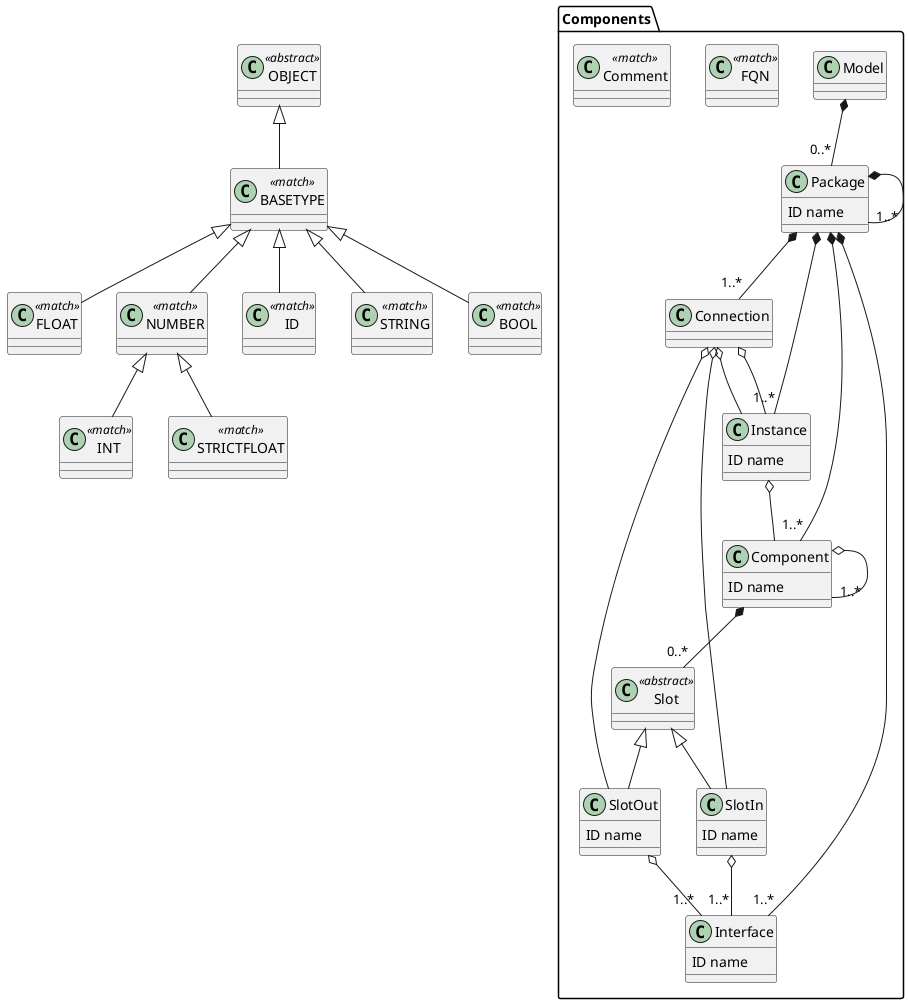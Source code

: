 @startuml
set namespaceSeparator .


class Components.Model  {
}


class Components.Package  {
  ID name
}


class Components.Interface  {
  ID name
}


class Components.Component  {
  ID name
}


class Components.Slot <<abstract>> {
}


class Components.SlotIn  {
  ID name
}


class Components.SlotOut  {
  ID name
}


class Components.Instance  {
  ID name
}


class Components.Connection  {
}


class Components.FQN <<match>> {
}


class Components.Comment <<match>> {
}


class ID <<match>> {
}


class STRING <<match>> {
}


class BOOL <<match>> {
}


class INT <<match>> {
}


class FLOAT <<match>> {
}


class STRICTFLOAT <<match>> {
}


class NUMBER <<match>> {
}


class BASETYPE <<match>> {
}


class OBJECT <<abstract>> {
}


Components.Model *-- "0..*" Components.Package
Components.Package *-- "1..*" Components.Component
Components.Package *-- "1..*" Components.Instance
Components.Package *-- "1..*" Components.Connection
Components.Package *-- "1..*" Components.Package
Components.Package *-- "1..*" Components.Interface
Components.Component o-- "1..*" Components.Component
Components.Component *-- "0..*" Components.Slot
Components.Slot <|-- Components.SlotIn
Components.Slot <|-- Components.SlotOut
Components.SlotIn o-- "1..*" Components.Interface
Components.SlotOut o-- "1..*" Components.Interface
Components.Instance o-- Components.Component
Components.Connection o-- Components.Instance
Components.Connection o-- Components.SlotOut
Components.Connection o-- Components.Instance
Components.Connection o-- Components.SlotIn
NUMBER <|-- STRICTFLOAT
NUMBER <|-- INT
BASETYPE <|-- NUMBER
BASETYPE <|-- FLOAT
BASETYPE <|-- BOOL
BASETYPE <|-- ID
BASETYPE <|-- STRING
OBJECT <|-- BASETYPE
@enduml
